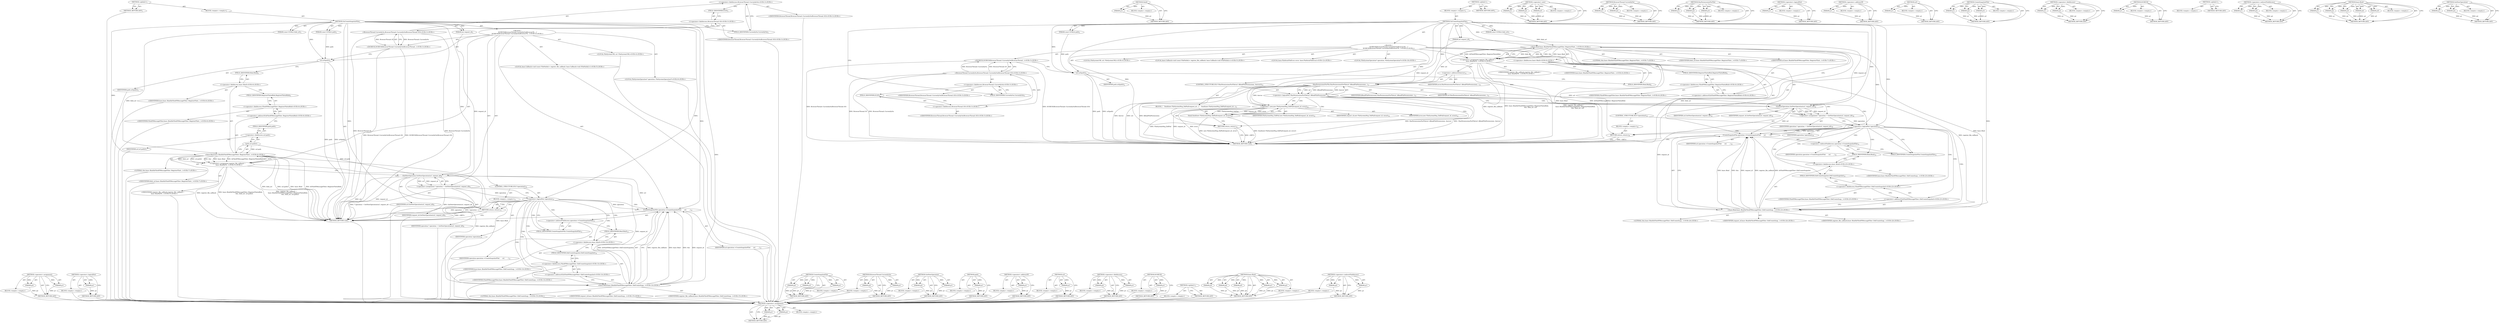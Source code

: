 digraph "GetNewOperation" {
vulnerable_113 [label=<(METHOD,&lt;operator&gt;.assignment)>];
vulnerable_114 [label=<(PARAM,p1)>];
vulnerable_115 [label=<(PARAM,p2)>];
vulnerable_116 [label=<(BLOCK,&lt;empty&gt;,&lt;empty&gt;)>];
vulnerable_117 [label=<(METHOD_RETURN,ANY)>];
vulnerable_139 [label=<(METHOD,&lt;operator&gt;.logicalNot)>];
vulnerable_140 [label=<(PARAM,p1)>];
vulnerable_141 [label=<(BLOCK,&lt;empty&gt;,&lt;empty&gt;)>];
vulnerable_142 [label=<(METHOD_RETURN,ANY)>];
vulnerable_6 [label=<(METHOD,&lt;global&gt;)<SUB>1</SUB>>];
vulnerable_7 [label=<(BLOCK,&lt;empty&gt;,&lt;empty&gt;)<SUB>1</SUB>>];
vulnerable_8 [label=<(METHOD,OnCreateSnapshotFile)<SUB>1</SUB>>];
vulnerable_9 [label=<(PARAM,int request_id)<SUB>2</SUB>>];
vulnerable_10 [label=<(PARAM,const GURL&amp; blob_url)<SUB>2</SUB>>];
vulnerable_11 [label=<(PARAM,const GURL&amp; path)<SUB>2</SUB>>];
vulnerable_12 [label="<(BLOCK,{
  DCHECK(BrowserThread::CurrentlyOn(BrowserTh...,{
  DCHECK(BrowserThread::CurrentlyOn(BrowserTh...)<SUB>2</SUB>>"];
vulnerable_13 [label="<(DCHECK,DCHECK(BrowserThread::CurrentlyOn(BrowserThread...)<SUB>3</SUB>>"];
vulnerable_14 [label="<(BrowserThread.CurrentlyOn,BrowserThread::CurrentlyOn(BrowserThread::IO))<SUB>3</SUB>>"];
vulnerable_15 [label="<(&lt;operator&gt;.fieldAccess,BrowserThread::CurrentlyOn)<SUB>3</SUB>>"];
vulnerable_16 [label="<(IDENTIFIER,BrowserThread,BrowserThread::CurrentlyOn(BrowserThread::IO))<SUB>3</SUB>>"];
vulnerable_17 [label=<(FIELD_IDENTIFIER,CurrentlyOn,CurrentlyOn)<SUB>3</SUB>>];
vulnerable_18 [label="<(&lt;operator&gt;.fieldAccess,BrowserThread::IO)<SUB>3</SUB>>"];
vulnerable_19 [label="<(IDENTIFIER,BrowserThread,BrowserThread::CurrentlyOn(BrowserThread::IO))<SUB>3</SUB>>"];
vulnerable_20 [label=<(FIELD_IDENTIFIER,IO,IO)<SUB>3</SUB>>];
vulnerable_21 [label="<(LOCAL,FileSystemURL url: FileSystemURL)<SUB>4</SUB>>"];
vulnerable_22 [label=<(url,url(path))<SUB>4</SUB>>];
vulnerable_23 [label=<(IDENTIFIER,path,url(path))<SUB>4</SUB>>];
vulnerable_24 [label="<(LOCAL,base.Callback&lt;void (const FilePath&amp;)&gt; register_file_callback: base.Callback&lt;void (FilePath&amp;)&gt;)<SUB>5</SUB>>"];
vulnerable_25 [label="<(&lt;operator&gt;.assignment,register_file_callback =
       base::Bind(&amp;Fil...)<SUB>5</SUB>>"];
vulnerable_26 [label="<(IDENTIFIER,register_file_callback,register_file_callback =
       base::Bind(&amp;Fil...)<SUB>5</SUB>>"];
vulnerable_27 [label="<(base.Bind,base::Bind(&amp;FileAPIMessageFilter::RegisterFileA...)<SUB>6</SUB>>"];
vulnerable_28 [label="<(&lt;operator&gt;.fieldAccess,base::Bind)<SUB>6</SUB>>"];
vulnerable_29 [label="<(IDENTIFIER,base,base::Bind(&amp;FileAPIMessageFilter::RegisterFileA...)<SUB>6</SUB>>"];
vulnerable_30 [label=<(FIELD_IDENTIFIER,Bind,Bind)<SUB>6</SUB>>];
vulnerable_31 [label="<(&lt;operator&gt;.addressOf,&amp;FileAPIMessageFilter::RegisterFileAsBlob)<SUB>6</SUB>>"];
vulnerable_32 [label="<(&lt;operator&gt;.fieldAccess,FileAPIMessageFilter::RegisterFileAsBlob)<SUB>6</SUB>>"];
vulnerable_33 [label="<(IDENTIFIER,FileAPIMessageFilter,base::Bind(&amp;FileAPIMessageFilter::RegisterFileA...)<SUB>6</SUB>>"];
vulnerable_34 [label=<(FIELD_IDENTIFIER,RegisterFileAsBlob,RegisterFileAsBlob)<SUB>6</SUB>>];
vulnerable_35 [label="<(LITERAL,this,base::Bind(&amp;FileAPIMessageFilter::RegisterFileA...)<SUB>7</SUB>>"];
vulnerable_36 [label="<(IDENTIFIER,blob_url,base::Bind(&amp;FileAPIMessageFilter::RegisterFileA...)<SUB>7</SUB>>"];
vulnerable_37 [label=<(path,url.path())<SUB>7</SUB>>];
vulnerable_38 [label=<(&lt;operator&gt;.fieldAccess,url.path)<SUB>7</SUB>>];
vulnerable_39 [label=<(IDENTIFIER,url,url.path())<SUB>7</SUB>>];
vulnerable_40 [label=<(FIELD_IDENTIFIER,path,path)<SUB>7</SUB>>];
vulnerable_41 [label="<(LOCAL,FileSystemOperation* operation: FileSystemOperation*)<SUB>9</SUB>>"];
vulnerable_42 [label=<(&lt;operator&gt;.assignment,* operation = GetNewOperation(url, request_id))<SUB>9</SUB>>];
vulnerable_43 [label=<(IDENTIFIER,operation,* operation = GetNewOperation(url, request_id))<SUB>9</SUB>>];
vulnerable_44 [label=<(GetNewOperation,GetNewOperation(url, request_id))<SUB>9</SUB>>];
vulnerable_45 [label=<(IDENTIFIER,url,GetNewOperation(url, request_id))<SUB>9</SUB>>];
vulnerable_46 [label=<(IDENTIFIER,request_id,GetNewOperation(url, request_id))<SUB>9</SUB>>];
vulnerable_47 [label=<(CONTROL_STRUCTURE,IF,if (!operation))<SUB>10</SUB>>];
vulnerable_48 [label=<(&lt;operator&gt;.logicalNot,!operation)<SUB>10</SUB>>];
vulnerable_49 [label=<(IDENTIFIER,operation,!operation)<SUB>10</SUB>>];
vulnerable_50 [label=<(BLOCK,&lt;empty&gt;,&lt;empty&gt;)<SUB>11</SUB>>];
vulnerable_51 [label=<(RETURN,return;,return;)<SUB>11</SUB>>];
vulnerable_52 [label=<(CreateSnapshotFile,operation-&gt;CreateSnapshotFile(
      url,
     ...)<SUB>12</SUB>>];
vulnerable_53 [label=<(&lt;operator&gt;.indirectFieldAccess,operation-&gt;CreateSnapshotFile)<SUB>12</SUB>>];
vulnerable_54 [label=<(IDENTIFIER,operation,operation-&gt;CreateSnapshotFile(
      url,
     ...)<SUB>12</SUB>>];
vulnerable_55 [label=<(FIELD_IDENTIFIER,CreateSnapshotFile,CreateSnapshotFile)<SUB>12</SUB>>];
vulnerable_56 [label=<(IDENTIFIER,url,operation-&gt;CreateSnapshotFile(
      url,
     ...)<SUB>13</SUB>>];
vulnerable_57 [label="<(base.Bind,base::Bind(&amp;FileAPIMessageFilter::DidCreateSnap...)<SUB>14</SUB>>"];
vulnerable_58 [label="<(&lt;operator&gt;.fieldAccess,base::Bind)<SUB>14</SUB>>"];
vulnerable_59 [label="<(IDENTIFIER,base,base::Bind(&amp;FileAPIMessageFilter::DidCreateSnap...)<SUB>14</SUB>>"];
vulnerable_60 [label=<(FIELD_IDENTIFIER,Bind,Bind)<SUB>14</SUB>>];
vulnerable_61 [label="<(&lt;operator&gt;.addressOf,&amp;FileAPIMessageFilter::DidCreateSnapshot)<SUB>14</SUB>>"];
vulnerable_62 [label="<(&lt;operator&gt;.fieldAccess,FileAPIMessageFilter::DidCreateSnapshot)<SUB>14</SUB>>"];
vulnerable_63 [label="<(IDENTIFIER,FileAPIMessageFilter,base::Bind(&amp;FileAPIMessageFilter::DidCreateSnap...)<SUB>14</SUB>>"];
vulnerable_64 [label=<(FIELD_IDENTIFIER,DidCreateSnapshot,DidCreateSnapshot)<SUB>14</SUB>>];
vulnerable_65 [label="<(LITERAL,this,base::Bind(&amp;FileAPIMessageFilter::DidCreateSnap...)<SUB>15</SUB>>"];
vulnerable_66 [label="<(IDENTIFIER,request_id,base::Bind(&amp;FileAPIMessageFilter::DidCreateSnap...)<SUB>15</SUB>>"];
vulnerable_67 [label="<(IDENTIFIER,register_file_callback,base::Bind(&amp;FileAPIMessageFilter::DidCreateSnap...)<SUB>15</SUB>>"];
vulnerable_68 [label=<(METHOD_RETURN,void)<SUB>1</SUB>>];
vulnerable_70 [label=<(METHOD_RETURN,ANY)<SUB>1</SUB>>];
vulnerable_143 [label=<(METHOD,CreateSnapshotFile)>];
vulnerable_144 [label=<(PARAM,p1)>];
vulnerable_145 [label=<(PARAM,p2)>];
vulnerable_146 [label=<(PARAM,p3)>];
vulnerable_147 [label=<(BLOCK,&lt;empty&gt;,&lt;empty&gt;)>];
vulnerable_148 [label=<(METHOD_RETURN,ANY)>];
vulnerable_99 [label=<(METHOD,BrowserThread.CurrentlyOn)>];
vulnerable_100 [label=<(PARAM,p1)>];
vulnerable_101 [label=<(PARAM,p2)>];
vulnerable_102 [label=<(BLOCK,&lt;empty&gt;,&lt;empty&gt;)>];
vulnerable_103 [label=<(METHOD_RETURN,ANY)>];
vulnerable_134 [label=<(METHOD,GetNewOperation)>];
vulnerable_135 [label=<(PARAM,p1)>];
vulnerable_136 [label=<(PARAM,p2)>];
vulnerable_137 [label=<(BLOCK,&lt;empty&gt;,&lt;empty&gt;)>];
vulnerable_138 [label=<(METHOD_RETURN,ANY)>];
vulnerable_130 [label=<(METHOD,path)>];
vulnerable_131 [label=<(PARAM,p1)>];
vulnerable_132 [label=<(BLOCK,&lt;empty&gt;,&lt;empty&gt;)>];
vulnerable_133 [label=<(METHOD_RETURN,ANY)>];
vulnerable_126 [label=<(METHOD,&lt;operator&gt;.addressOf)>];
vulnerable_127 [label=<(PARAM,p1)>];
vulnerable_128 [label=<(BLOCK,&lt;empty&gt;,&lt;empty&gt;)>];
vulnerable_129 [label=<(METHOD_RETURN,ANY)>];
vulnerable_109 [label=<(METHOD,url)>];
vulnerable_110 [label=<(PARAM,p1)>];
vulnerable_111 [label=<(BLOCK,&lt;empty&gt;,&lt;empty&gt;)>];
vulnerable_112 [label=<(METHOD_RETURN,ANY)>];
vulnerable_104 [label=<(METHOD,&lt;operator&gt;.fieldAccess)>];
vulnerable_105 [label=<(PARAM,p1)>];
vulnerable_106 [label=<(PARAM,p2)>];
vulnerable_107 [label=<(BLOCK,&lt;empty&gt;,&lt;empty&gt;)>];
vulnerable_108 [label=<(METHOD_RETURN,ANY)>];
vulnerable_95 [label=<(METHOD,DCHECK)>];
vulnerable_96 [label=<(PARAM,p1)>];
vulnerable_97 [label=<(BLOCK,&lt;empty&gt;,&lt;empty&gt;)>];
vulnerable_98 [label=<(METHOD_RETURN,ANY)>];
vulnerable_89 [label=<(METHOD,&lt;global&gt;)<SUB>1</SUB>>];
vulnerable_90 [label=<(BLOCK,&lt;empty&gt;,&lt;empty&gt;)>];
vulnerable_91 [label=<(METHOD_RETURN,ANY)>];
vulnerable_118 [label=<(METHOD,base.Bind)>];
vulnerable_119 [label=<(PARAM,p1)>];
vulnerable_120 [label=<(PARAM,p2)>];
vulnerable_121 [label=<(PARAM,p3)>];
vulnerable_122 [label=<(PARAM,p4)>];
vulnerable_123 [label=<(PARAM,p5)>];
vulnerable_124 [label=<(BLOCK,&lt;empty&gt;,&lt;empty&gt;)>];
vulnerable_125 [label=<(METHOD_RETURN,ANY)>];
vulnerable_149 [label=<(METHOD,&lt;operator&gt;.indirectFieldAccess)>];
vulnerable_150 [label=<(PARAM,p1)>];
vulnerable_151 [label=<(PARAM,p2)>];
vulnerable_152 [label=<(BLOCK,&lt;empty&gt;,&lt;empty&gt;)>];
vulnerable_153 [label=<(METHOD_RETURN,ANY)>];
fixed_129 [label=<(METHOD,&lt;operator&gt;.assignment)>];
fixed_130 [label=<(PARAM,p1)>];
fixed_131 [label=<(PARAM,p2)>];
fixed_132 [label=<(BLOCK,&lt;empty&gt;,&lt;empty&gt;)>];
fixed_133 [label=<(METHOD_RETURN,ANY)>];
fixed_156 [label=<(METHOD,Send)>];
fixed_157 [label=<(PARAM,p1)>];
fixed_158 [label=<(BLOCK,&lt;empty&gt;,&lt;empty&gt;)>];
fixed_159 [label=<(METHOD_RETURN,ANY)>];
fixed_6 [label=<(METHOD,&lt;global&gt;)<SUB>1</SUB>>];
fixed_7 [label=<(BLOCK,&lt;empty&gt;,&lt;empty&gt;)<SUB>1</SUB>>];
fixed_8 [label=<(METHOD,OnCreateSnapshotFile)<SUB>1</SUB>>];
fixed_9 [label=<(PARAM,int request_id)<SUB>2</SUB>>];
fixed_10 [label=<(PARAM,const GURL&amp; blob_url)<SUB>2</SUB>>];
fixed_11 [label=<(PARAM,const GURL&amp; path)<SUB>2</SUB>>];
fixed_12 [label="<(BLOCK,{
  DCHECK(BrowserThread::CurrentlyOn(BrowserTh...,{
  DCHECK(BrowserThread::CurrentlyOn(BrowserTh...)<SUB>2</SUB>>"];
fixed_13 [label="<(DCHECK,DCHECK(BrowserThread::CurrentlyOn(BrowserThread...)<SUB>3</SUB>>"];
fixed_14 [label="<(BrowserThread.CurrentlyOn,BrowserThread::CurrentlyOn(BrowserThread::IO))<SUB>3</SUB>>"];
fixed_15 [label="<(&lt;operator&gt;.fieldAccess,BrowserThread::CurrentlyOn)<SUB>3</SUB>>"];
fixed_16 [label="<(IDENTIFIER,BrowserThread,BrowserThread::CurrentlyOn(BrowserThread::IO))<SUB>3</SUB>>"];
fixed_17 [label=<(FIELD_IDENTIFIER,CurrentlyOn,CurrentlyOn)<SUB>3</SUB>>];
fixed_18 [label="<(&lt;operator&gt;.fieldAccess,BrowserThread::IO)<SUB>3</SUB>>"];
fixed_19 [label="<(IDENTIFIER,BrowserThread,BrowserThread::CurrentlyOn(BrowserThread::IO))<SUB>3</SUB>>"];
fixed_20 [label=<(FIELD_IDENTIFIER,IO,IO)<SUB>3</SUB>>];
fixed_21 [label="<(LOCAL,FileSystemURL url: FileSystemURL)<SUB>4</SUB>>"];
fixed_22 [label=<(url,url(path))<SUB>4</SUB>>];
fixed_23 [label=<(IDENTIFIER,path,url(path))<SUB>4</SUB>>];
fixed_24 [label="<(LOCAL,base.Callback&lt;void (const FilePath&amp;)&gt; register_file_callback: base.Callback&lt;void (FilePath&amp;)&gt;)<SUB>5</SUB>>"];
fixed_25 [label="<(&lt;operator&gt;.assignment,register_file_callback =
       base::Bind(&amp;Fil...)<SUB>5</SUB>>"];
fixed_26 [label="<(IDENTIFIER,register_file_callback,register_file_callback =
       base::Bind(&amp;Fil...)<SUB>5</SUB>>"];
fixed_27 [label="<(base.Bind,base::Bind(&amp;FileAPIMessageFilter::RegisterFileA...)<SUB>6</SUB>>"];
fixed_28 [label="<(&lt;operator&gt;.fieldAccess,base::Bind)<SUB>6</SUB>>"];
fixed_29 [label="<(IDENTIFIER,base,base::Bind(&amp;FileAPIMessageFilter::RegisterFileA...)<SUB>6</SUB>>"];
fixed_30 [label=<(FIELD_IDENTIFIER,Bind,Bind)<SUB>6</SUB>>];
fixed_31 [label="<(&lt;operator&gt;.addressOf,&amp;FileAPIMessageFilter::RegisterFileAsBlob)<SUB>6</SUB>>"];
fixed_32 [label="<(&lt;operator&gt;.fieldAccess,FileAPIMessageFilter::RegisterFileAsBlob)<SUB>6</SUB>>"];
fixed_33 [label="<(IDENTIFIER,FileAPIMessageFilter,base::Bind(&amp;FileAPIMessageFilter::RegisterFileA...)<SUB>6</SUB>>"];
fixed_34 [label=<(FIELD_IDENTIFIER,RegisterFileAsBlob,RegisterFileAsBlob)<SUB>6</SUB>>];
fixed_35 [label="<(LITERAL,this,base::Bind(&amp;FileAPIMessageFilter::RegisterFileA...)<SUB>7</SUB>>"];
fixed_36 [label="<(IDENTIFIER,blob_url,base::Bind(&amp;FileAPIMessageFilter::RegisterFileA...)<SUB>7</SUB>>"];
fixed_37 [label="<(IDENTIFIER,url,base::Bind(&amp;FileAPIMessageFilter::RegisterFileA...)<SUB>7</SUB>>"];
fixed_38 [label="<(LOCAL,base.PlatformFileError error: base.PlatformFileError)<SUB>12</SUB>>"];
fixed_39 [label=<(CONTROL_STRUCTURE,IF,if (!HasPermissionsForFile(url, kReadFilePermissions, &amp;error)))<SUB>13</SUB>>];
fixed_40 [label=<(&lt;operator&gt;.logicalNot,!HasPermissionsForFile(url, kReadFilePermission...)<SUB>13</SUB>>];
fixed_41 [label=<(HasPermissionsForFile,HasPermissionsForFile(url, kReadFilePermissions...)<SUB>13</SUB>>];
fixed_42 [label=<(IDENTIFIER,url,HasPermissionsForFile(url, kReadFilePermissions...)<SUB>13</SUB>>];
fixed_43 [label=<(IDENTIFIER,kReadFilePermissions,HasPermissionsForFile(url, kReadFilePermissions...)<SUB>13</SUB>>];
fixed_44 [label=<(&lt;operator&gt;.addressOf,&amp;error)<SUB>13</SUB>>];
fixed_45 [label=<(IDENTIFIER,error,HasPermissionsForFile(url, kReadFilePermissions...)<SUB>13</SUB>>];
fixed_46 [label=<(BLOCK,{
    Send(new FileSystemMsg_DidFail(request_id...,{
    Send(new FileSystemMsg_DidFail(request_id...)<SUB>13</SUB>>];
fixed_47 [label=<(Send,Send(new FileSystemMsg_DidFail(request_id, error)))<SUB>14</SUB>>];
fixed_48 [label=<(&lt;operator&gt;.new,new FileSystemMsg_DidFail(request_id, error))<SUB>14</SUB>>];
fixed_49 [label=<(IDENTIFIER,FileSystemMsg_DidFail,new FileSystemMsg_DidFail(request_id, error))<SUB>14</SUB>>];
fixed_50 [label=<(IDENTIFIER,request_id,new FileSystemMsg_DidFail(request_id, error))<SUB>14</SUB>>];
fixed_51 [label=<(IDENTIFIER,error,new FileSystemMsg_DidFail(request_id, error))<SUB>14</SUB>>];
fixed_52 [label=<(RETURN,return;,return;)<SUB>15</SUB>>];
fixed_53 [label="<(LOCAL,FileSystemOperation* operation: FileSystemOperation*)<SUB>18</SUB>>"];
fixed_54 [label=<(&lt;operator&gt;.assignment,* operation = GetNewOperation(url, request_id))<SUB>18</SUB>>];
fixed_55 [label=<(IDENTIFIER,operation,* operation = GetNewOperation(url, request_id))<SUB>18</SUB>>];
fixed_56 [label=<(GetNewOperation,GetNewOperation(url, request_id))<SUB>18</SUB>>];
fixed_57 [label=<(IDENTIFIER,url,GetNewOperation(url, request_id))<SUB>18</SUB>>];
fixed_58 [label=<(IDENTIFIER,request_id,GetNewOperation(url, request_id))<SUB>18</SUB>>];
fixed_59 [label=<(CONTROL_STRUCTURE,IF,if (!operation))<SUB>19</SUB>>];
fixed_60 [label=<(&lt;operator&gt;.logicalNot,!operation)<SUB>19</SUB>>];
fixed_61 [label=<(IDENTIFIER,operation,!operation)<SUB>19</SUB>>];
fixed_62 [label=<(BLOCK,&lt;empty&gt;,&lt;empty&gt;)<SUB>20</SUB>>];
fixed_63 [label=<(RETURN,return;,return;)<SUB>20</SUB>>];
fixed_64 [label=<(CreateSnapshotFile,operation-&gt;CreateSnapshotFile(
      url,
     ...)<SUB>21</SUB>>];
fixed_65 [label=<(&lt;operator&gt;.indirectFieldAccess,operation-&gt;CreateSnapshotFile)<SUB>21</SUB>>];
fixed_66 [label=<(IDENTIFIER,operation,operation-&gt;CreateSnapshotFile(
      url,
     ...)<SUB>21</SUB>>];
fixed_67 [label=<(FIELD_IDENTIFIER,CreateSnapshotFile,CreateSnapshotFile)<SUB>21</SUB>>];
fixed_68 [label=<(IDENTIFIER,url,operation-&gt;CreateSnapshotFile(
      url,
     ...)<SUB>22</SUB>>];
fixed_69 [label="<(base.Bind,base::Bind(&amp;FileAPIMessageFilter::DidCreateSnap...)<SUB>23</SUB>>"];
fixed_70 [label="<(&lt;operator&gt;.fieldAccess,base::Bind)<SUB>23</SUB>>"];
fixed_71 [label="<(IDENTIFIER,base,base::Bind(&amp;FileAPIMessageFilter::DidCreateSnap...)<SUB>23</SUB>>"];
fixed_72 [label=<(FIELD_IDENTIFIER,Bind,Bind)<SUB>23</SUB>>];
fixed_73 [label="<(&lt;operator&gt;.addressOf,&amp;FileAPIMessageFilter::DidCreateSnapshot)<SUB>23</SUB>>"];
fixed_74 [label="<(&lt;operator&gt;.fieldAccess,FileAPIMessageFilter::DidCreateSnapshot)<SUB>23</SUB>>"];
fixed_75 [label="<(IDENTIFIER,FileAPIMessageFilter,base::Bind(&amp;FileAPIMessageFilter::DidCreateSnap...)<SUB>23</SUB>>"];
fixed_76 [label=<(FIELD_IDENTIFIER,DidCreateSnapshot,DidCreateSnapshot)<SUB>23</SUB>>];
fixed_77 [label="<(LITERAL,this,base::Bind(&amp;FileAPIMessageFilter::DidCreateSnap...)<SUB>24</SUB>>"];
fixed_78 [label="<(IDENTIFIER,request_id,base::Bind(&amp;FileAPIMessageFilter::DidCreateSnap...)<SUB>24</SUB>>"];
fixed_79 [label="<(IDENTIFIER,register_file_callback,base::Bind(&amp;FileAPIMessageFilter::DidCreateSnap...)<SUB>24</SUB>>"];
fixed_80 [label=<(METHOD_RETURN,void)<SUB>1</SUB>>];
fixed_82 [label=<(METHOD_RETURN,ANY)<SUB>1</SUB>>];
fixed_160 [label=<(METHOD,&lt;operator&gt;.new)>];
fixed_161 [label=<(PARAM,p1)>];
fixed_162 [label=<(PARAM,p2)>];
fixed_163 [label=<(PARAM,p3)>];
fixed_164 [label=<(BLOCK,&lt;empty&gt;,&lt;empty&gt;)>];
fixed_165 [label=<(METHOD_RETURN,ANY)>];
fixed_115 [label=<(METHOD,BrowserThread.CurrentlyOn)>];
fixed_116 [label=<(PARAM,p1)>];
fixed_117 [label=<(PARAM,p2)>];
fixed_118 [label=<(BLOCK,&lt;empty&gt;,&lt;empty&gt;)>];
fixed_119 [label=<(METHOD_RETURN,ANY)>];
fixed_150 [label=<(METHOD,HasPermissionsForFile)>];
fixed_151 [label=<(PARAM,p1)>];
fixed_152 [label=<(PARAM,p2)>];
fixed_153 [label=<(PARAM,p3)>];
fixed_154 [label=<(BLOCK,&lt;empty&gt;,&lt;empty&gt;)>];
fixed_155 [label=<(METHOD_RETURN,ANY)>];
fixed_146 [label=<(METHOD,&lt;operator&gt;.logicalNot)>];
fixed_147 [label=<(PARAM,p1)>];
fixed_148 [label=<(BLOCK,&lt;empty&gt;,&lt;empty&gt;)>];
fixed_149 [label=<(METHOD_RETURN,ANY)>];
fixed_142 [label=<(METHOD,&lt;operator&gt;.addressOf)>];
fixed_143 [label=<(PARAM,p1)>];
fixed_144 [label=<(BLOCK,&lt;empty&gt;,&lt;empty&gt;)>];
fixed_145 [label=<(METHOD_RETURN,ANY)>];
fixed_125 [label=<(METHOD,url)>];
fixed_126 [label=<(PARAM,p1)>];
fixed_127 [label=<(BLOCK,&lt;empty&gt;,&lt;empty&gt;)>];
fixed_128 [label=<(METHOD_RETURN,ANY)>];
fixed_171 [label=<(METHOD,CreateSnapshotFile)>];
fixed_172 [label=<(PARAM,p1)>];
fixed_173 [label=<(PARAM,p2)>];
fixed_174 [label=<(PARAM,p3)>];
fixed_175 [label=<(BLOCK,&lt;empty&gt;,&lt;empty&gt;)>];
fixed_176 [label=<(METHOD_RETURN,ANY)>];
fixed_120 [label=<(METHOD,&lt;operator&gt;.fieldAccess)>];
fixed_121 [label=<(PARAM,p1)>];
fixed_122 [label=<(PARAM,p2)>];
fixed_123 [label=<(BLOCK,&lt;empty&gt;,&lt;empty&gt;)>];
fixed_124 [label=<(METHOD_RETURN,ANY)>];
fixed_111 [label=<(METHOD,DCHECK)>];
fixed_112 [label=<(PARAM,p1)>];
fixed_113 [label=<(BLOCK,&lt;empty&gt;,&lt;empty&gt;)>];
fixed_114 [label=<(METHOD_RETURN,ANY)>];
fixed_105 [label=<(METHOD,&lt;global&gt;)<SUB>1</SUB>>];
fixed_106 [label=<(BLOCK,&lt;empty&gt;,&lt;empty&gt;)>];
fixed_107 [label=<(METHOD_RETURN,ANY)>];
fixed_177 [label=<(METHOD,&lt;operator&gt;.indirectFieldAccess)>];
fixed_178 [label=<(PARAM,p1)>];
fixed_179 [label=<(PARAM,p2)>];
fixed_180 [label=<(BLOCK,&lt;empty&gt;,&lt;empty&gt;)>];
fixed_181 [label=<(METHOD_RETURN,ANY)>];
fixed_134 [label=<(METHOD,base.Bind)>];
fixed_135 [label=<(PARAM,p1)>];
fixed_136 [label=<(PARAM,p2)>];
fixed_137 [label=<(PARAM,p3)>];
fixed_138 [label=<(PARAM,p4)>];
fixed_139 [label=<(PARAM,p5)>];
fixed_140 [label=<(BLOCK,&lt;empty&gt;,&lt;empty&gt;)>];
fixed_141 [label=<(METHOD_RETURN,ANY)>];
fixed_166 [label=<(METHOD,GetNewOperation)>];
fixed_167 [label=<(PARAM,p1)>];
fixed_168 [label=<(PARAM,p2)>];
fixed_169 [label=<(BLOCK,&lt;empty&gt;,&lt;empty&gt;)>];
fixed_170 [label=<(METHOD_RETURN,ANY)>];
vulnerable_113 -> vulnerable_114  [key=0, label="AST: "];
vulnerable_113 -> vulnerable_114  [key=1, label="DDG: "];
vulnerable_113 -> vulnerable_116  [key=0, label="AST: "];
vulnerable_113 -> vulnerable_115  [key=0, label="AST: "];
vulnerable_113 -> vulnerable_115  [key=1, label="DDG: "];
vulnerable_113 -> vulnerable_117  [key=0, label="AST: "];
vulnerable_113 -> vulnerable_117  [key=1, label="CFG: "];
vulnerable_114 -> vulnerable_117  [key=0, label="DDG: p1"];
vulnerable_115 -> vulnerable_117  [key=0, label="DDG: p2"];
vulnerable_116 -> fixed_129  [key=0];
vulnerable_117 -> fixed_129  [key=0];
vulnerable_139 -> vulnerable_140  [key=0, label="AST: "];
vulnerable_139 -> vulnerable_140  [key=1, label="DDG: "];
vulnerable_139 -> vulnerable_141  [key=0, label="AST: "];
vulnerable_139 -> vulnerable_142  [key=0, label="AST: "];
vulnerable_139 -> vulnerable_142  [key=1, label="CFG: "];
vulnerable_140 -> vulnerable_142  [key=0, label="DDG: p1"];
vulnerable_141 -> fixed_129  [key=0];
vulnerable_142 -> fixed_129  [key=0];
vulnerable_6 -> vulnerable_7  [key=0, label="AST: "];
vulnerable_6 -> vulnerable_70  [key=0, label="AST: "];
vulnerable_6 -> vulnerable_70  [key=1, label="CFG: "];
vulnerable_7 -> vulnerable_8  [key=0, label="AST: "];
vulnerable_8 -> vulnerable_9  [key=0, label="AST: "];
vulnerable_8 -> vulnerable_9  [key=1, label="DDG: "];
vulnerable_8 -> vulnerable_10  [key=0, label="AST: "];
vulnerable_8 -> vulnerable_10  [key=1, label="DDG: "];
vulnerable_8 -> vulnerable_11  [key=0, label="AST: "];
vulnerable_8 -> vulnerable_11  [key=1, label="DDG: "];
vulnerable_8 -> vulnerable_12  [key=0, label="AST: "];
vulnerable_8 -> vulnerable_68  [key=0, label="AST: "];
vulnerable_8 -> vulnerable_17  [key=0, label="CFG: "];
vulnerable_8 -> vulnerable_22  [key=0, label="DDG: "];
vulnerable_8 -> vulnerable_52  [key=0, label="DDG: "];
vulnerable_8 -> vulnerable_27  [key=0, label="DDG: "];
vulnerable_8 -> vulnerable_44  [key=0, label="DDG: "];
vulnerable_8 -> vulnerable_48  [key=0, label="DDG: "];
vulnerable_8 -> vulnerable_51  [key=0, label="DDG: "];
vulnerable_8 -> vulnerable_57  [key=0, label="DDG: "];
vulnerable_9 -> vulnerable_44  [key=0, label="DDG: request_id"];
vulnerable_10 -> vulnerable_27  [key=0, label="DDG: blob_url"];
vulnerable_11 -> vulnerable_22  [key=0, label="DDG: path"];
vulnerable_12 -> vulnerable_13  [key=0, label="AST: "];
vulnerable_12 -> vulnerable_21  [key=0, label="AST: "];
vulnerable_12 -> vulnerable_22  [key=0, label="AST: "];
vulnerable_12 -> vulnerable_24  [key=0, label="AST: "];
vulnerable_12 -> vulnerable_25  [key=0, label="AST: "];
vulnerable_12 -> vulnerable_41  [key=0, label="AST: "];
vulnerable_12 -> vulnerable_42  [key=0, label="AST: "];
vulnerable_12 -> vulnerable_47  [key=0, label="AST: "];
vulnerable_12 -> vulnerable_52  [key=0, label="AST: "];
vulnerable_13 -> vulnerable_14  [key=0, label="AST: "];
vulnerable_13 -> vulnerable_22  [key=0, label="CFG: "];
vulnerable_13 -> vulnerable_68  [key=0, label="DDG: BrowserThread::CurrentlyOn(BrowserThread::IO)"];
vulnerable_13 -> vulnerable_68  [key=1, label="DDG: DCHECK(BrowserThread::CurrentlyOn(BrowserThread::IO))"];
vulnerable_14 -> vulnerable_15  [key=0, label="AST: "];
vulnerable_14 -> vulnerable_18  [key=0, label="AST: "];
vulnerable_14 -> vulnerable_13  [key=0, label="CFG: "];
vulnerable_14 -> vulnerable_13  [key=1, label="DDG: BrowserThread::CurrentlyOn"];
vulnerable_14 -> vulnerable_13  [key=2, label="DDG: BrowserThread::IO"];
vulnerable_14 -> vulnerable_68  [key=0, label="DDG: BrowserThread::CurrentlyOn"];
vulnerable_14 -> vulnerable_68  [key=1, label="DDG: BrowserThread::IO"];
vulnerable_15 -> vulnerable_16  [key=0, label="AST: "];
vulnerable_15 -> vulnerable_17  [key=0, label="AST: "];
vulnerable_15 -> vulnerable_20  [key=0, label="CFG: "];
vulnerable_16 -> fixed_129  [key=0];
vulnerable_17 -> vulnerable_15  [key=0, label="CFG: "];
vulnerable_18 -> vulnerable_19  [key=0, label="AST: "];
vulnerable_18 -> vulnerable_20  [key=0, label="AST: "];
vulnerable_18 -> vulnerable_14  [key=0, label="CFG: "];
vulnerable_19 -> fixed_129  [key=0];
vulnerable_20 -> vulnerable_18  [key=0, label="CFG: "];
vulnerable_21 -> fixed_129  [key=0];
vulnerable_22 -> vulnerable_23  [key=0, label="AST: "];
vulnerable_22 -> vulnerable_30  [key=0, label="CFG: "];
vulnerable_22 -> vulnerable_68  [key=0, label="DDG: path"];
vulnerable_22 -> vulnerable_68  [key=1, label="DDG: url(path)"];
vulnerable_23 -> fixed_129  [key=0];
vulnerable_24 -> fixed_129  [key=0];
vulnerable_25 -> vulnerable_26  [key=0, label="AST: "];
vulnerable_25 -> vulnerable_27  [key=0, label="AST: "];
vulnerable_25 -> vulnerable_44  [key=0, label="CFG: "];
vulnerable_25 -> vulnerable_68  [key=0, label="DDG: register_file_callback"];
vulnerable_25 -> vulnerable_68  [key=1, label="DDG: base::Bind(&amp;FileAPIMessageFilter::RegisterFileAsBlob,
                 this, blob_url, url.path())"];
vulnerable_25 -> vulnerable_68  [key=2, label="DDG: register_file_callback =
       base::Bind(&amp;FileAPIMessageFilter::RegisterFileAsBlob,
                 this, blob_url, url.path())"];
vulnerable_25 -> vulnerable_57  [key=0, label="DDG: register_file_callback"];
vulnerable_26 -> fixed_129  [key=0];
vulnerable_27 -> vulnerable_28  [key=0, label="AST: "];
vulnerable_27 -> vulnerable_31  [key=0, label="AST: "];
vulnerable_27 -> vulnerable_35  [key=0, label="AST: "];
vulnerable_27 -> vulnerable_36  [key=0, label="AST: "];
vulnerable_27 -> vulnerable_37  [key=0, label="AST: "];
vulnerable_27 -> vulnerable_25  [key=0, label="CFG: "];
vulnerable_27 -> vulnerable_25  [key=1, label="DDG: blob_url"];
vulnerable_27 -> vulnerable_25  [key=2, label="DDG: url.path()"];
vulnerable_27 -> vulnerable_25  [key=3, label="DDG: this"];
vulnerable_27 -> vulnerable_25  [key=4, label="DDG: base::Bind"];
vulnerable_27 -> vulnerable_25  [key=5, label="DDG: &amp;FileAPIMessageFilter::RegisterFileAsBlob"];
vulnerable_27 -> vulnerable_68  [key=0, label="DDG: base::Bind"];
vulnerable_27 -> vulnerable_68  [key=1, label="DDG: &amp;FileAPIMessageFilter::RegisterFileAsBlob"];
vulnerable_27 -> vulnerable_68  [key=2, label="DDG: blob_url"];
vulnerable_27 -> vulnerable_68  [key=3, label="DDG: url.path()"];
vulnerable_27 -> vulnerable_57  [key=0, label="DDG: base::Bind"];
vulnerable_28 -> vulnerable_29  [key=0, label="AST: "];
vulnerable_28 -> vulnerable_30  [key=0, label="AST: "];
vulnerable_28 -> vulnerable_34  [key=0, label="CFG: "];
vulnerable_29 -> fixed_129  [key=0];
vulnerable_30 -> vulnerable_28  [key=0, label="CFG: "];
vulnerable_31 -> vulnerable_32  [key=0, label="AST: "];
vulnerable_31 -> vulnerable_40  [key=0, label="CFG: "];
vulnerable_32 -> vulnerable_33  [key=0, label="AST: "];
vulnerable_32 -> vulnerable_34  [key=0, label="AST: "];
vulnerable_32 -> vulnerable_31  [key=0, label="CFG: "];
vulnerable_33 -> fixed_129  [key=0];
vulnerable_34 -> vulnerable_32  [key=0, label="CFG: "];
vulnerable_35 -> fixed_129  [key=0];
vulnerable_36 -> fixed_129  [key=0];
vulnerable_37 -> vulnerable_38  [key=0, label="AST: "];
vulnerable_37 -> vulnerable_27  [key=0, label="CFG: "];
vulnerable_37 -> vulnerable_27  [key=1, label="DDG: url.path"];
vulnerable_37 -> vulnerable_44  [key=0, label="DDG: url.path"];
vulnerable_38 -> vulnerable_39  [key=0, label="AST: "];
vulnerable_38 -> vulnerable_40  [key=0, label="AST: "];
vulnerable_38 -> vulnerable_37  [key=0, label="CFG: "];
vulnerable_39 -> fixed_129  [key=0];
vulnerable_40 -> vulnerable_38  [key=0, label="CFG: "];
vulnerable_41 -> fixed_129  [key=0];
vulnerable_42 -> vulnerable_43  [key=0, label="AST: "];
vulnerable_42 -> vulnerable_44  [key=0, label="AST: "];
vulnerable_42 -> vulnerable_48  [key=0, label="CFG: "];
vulnerable_42 -> vulnerable_48  [key=1, label="DDG: operation"];
vulnerable_42 -> vulnerable_68  [key=0, label="DDG: GetNewOperation(url, request_id)"];
vulnerable_42 -> vulnerable_68  [key=1, label="DDG: * operation = GetNewOperation(url, request_id)"];
vulnerable_43 -> fixed_129  [key=0];
vulnerable_44 -> vulnerable_45  [key=0, label="AST: "];
vulnerable_44 -> vulnerable_46  [key=0, label="AST: "];
vulnerable_44 -> vulnerable_42  [key=0, label="CFG: "];
vulnerable_44 -> vulnerable_42  [key=1, label="DDG: url"];
vulnerable_44 -> vulnerable_42  [key=2, label="DDG: request_id"];
vulnerable_44 -> vulnerable_68  [key=0, label="DDG: url"];
vulnerable_44 -> vulnerable_68  [key=1, label="DDG: request_id"];
vulnerable_44 -> vulnerable_52  [key=0, label="DDG: url"];
vulnerable_44 -> vulnerable_57  [key=0, label="DDG: request_id"];
vulnerable_45 -> fixed_129  [key=0];
vulnerable_46 -> fixed_129  [key=0];
vulnerable_47 -> vulnerable_48  [key=0, label="AST: "];
vulnerable_47 -> vulnerable_50  [key=0, label="AST: "];
vulnerable_48 -> vulnerable_49  [key=0, label="AST: "];
vulnerable_48 -> vulnerable_51  [key=0, label="CFG: "];
vulnerable_48 -> vulnerable_51  [key=1, label="CDG: "];
vulnerable_48 -> vulnerable_55  [key=0, label="CFG: "];
vulnerable_48 -> vulnerable_55  [key=1, label="CDG: "];
vulnerable_48 -> vulnerable_68  [key=0, label="DDG: operation"];
vulnerable_48 -> vulnerable_68  [key=1, label="DDG: !operation"];
vulnerable_48 -> vulnerable_52  [key=0, label="DDG: operation"];
vulnerable_48 -> vulnerable_52  [key=1, label="CDG: "];
vulnerable_48 -> vulnerable_58  [key=0, label="CDG: "];
vulnerable_48 -> vulnerable_60  [key=0, label="CDG: "];
vulnerable_48 -> vulnerable_61  [key=0, label="CDG: "];
vulnerable_48 -> vulnerable_64  [key=0, label="CDG: "];
vulnerable_48 -> vulnerable_57  [key=0, label="CDG: "];
vulnerable_48 -> vulnerable_53  [key=0, label="CDG: "];
vulnerable_48 -> vulnerable_62  [key=0, label="CDG: "];
vulnerable_49 -> fixed_129  [key=0];
vulnerable_50 -> vulnerable_51  [key=0, label="AST: "];
vulnerable_51 -> vulnerable_68  [key=0, label="CFG: "];
vulnerable_51 -> vulnerable_68  [key=1, label="DDG: &lt;RET&gt;"];
vulnerable_52 -> vulnerable_53  [key=0, label="AST: "];
vulnerable_52 -> vulnerable_56  [key=0, label="AST: "];
vulnerable_52 -> vulnerable_57  [key=0, label="AST: "];
vulnerable_52 -> vulnerable_68  [key=0, label="CFG: "];
vulnerable_53 -> vulnerable_54  [key=0, label="AST: "];
vulnerable_53 -> vulnerable_55  [key=0, label="AST: "];
vulnerable_53 -> vulnerable_60  [key=0, label="CFG: "];
vulnerable_54 -> fixed_129  [key=0];
vulnerable_55 -> vulnerable_53  [key=0, label="CFG: "];
vulnerable_56 -> fixed_129  [key=0];
vulnerable_57 -> vulnerable_58  [key=0, label="AST: "];
vulnerable_57 -> vulnerable_61  [key=0, label="AST: "];
vulnerable_57 -> vulnerable_65  [key=0, label="AST: "];
vulnerable_57 -> vulnerable_66  [key=0, label="AST: "];
vulnerable_57 -> vulnerable_67  [key=0, label="AST: "];
vulnerable_57 -> vulnerable_52  [key=0, label="CFG: "];
vulnerable_57 -> vulnerable_52  [key=1, label="DDG: register_file_callback"];
vulnerable_57 -> vulnerable_52  [key=2, label="DDG: base::Bind"];
vulnerable_57 -> vulnerable_52  [key=3, label="DDG: this"];
vulnerable_57 -> vulnerable_52  [key=4, label="DDG: request_id"];
vulnerable_57 -> vulnerable_52  [key=5, label="DDG: &amp;FileAPIMessageFilter::DidCreateSnapshot"];
vulnerable_58 -> vulnerable_59  [key=0, label="AST: "];
vulnerable_58 -> vulnerable_60  [key=0, label="AST: "];
vulnerable_58 -> vulnerable_64  [key=0, label="CFG: "];
vulnerable_59 -> fixed_129  [key=0];
vulnerable_60 -> vulnerable_58  [key=0, label="CFG: "];
vulnerable_61 -> vulnerable_62  [key=0, label="AST: "];
vulnerable_61 -> vulnerable_57  [key=0, label="CFG: "];
vulnerable_62 -> vulnerable_63  [key=0, label="AST: "];
vulnerable_62 -> vulnerable_64  [key=0, label="AST: "];
vulnerable_62 -> vulnerable_61  [key=0, label="CFG: "];
vulnerable_63 -> fixed_129  [key=0];
vulnerable_64 -> vulnerable_62  [key=0, label="CFG: "];
vulnerable_65 -> fixed_129  [key=0];
vulnerable_66 -> fixed_129  [key=0];
vulnerable_67 -> fixed_129  [key=0];
vulnerable_68 -> fixed_129  [key=0];
vulnerable_70 -> fixed_129  [key=0];
vulnerable_143 -> vulnerable_144  [key=0, label="AST: "];
vulnerable_143 -> vulnerable_144  [key=1, label="DDG: "];
vulnerable_143 -> vulnerable_147  [key=0, label="AST: "];
vulnerable_143 -> vulnerable_145  [key=0, label="AST: "];
vulnerable_143 -> vulnerable_145  [key=1, label="DDG: "];
vulnerable_143 -> vulnerable_148  [key=0, label="AST: "];
vulnerable_143 -> vulnerable_148  [key=1, label="CFG: "];
vulnerable_143 -> vulnerable_146  [key=0, label="AST: "];
vulnerable_143 -> vulnerable_146  [key=1, label="DDG: "];
vulnerable_144 -> vulnerable_148  [key=0, label="DDG: p1"];
vulnerable_145 -> vulnerable_148  [key=0, label="DDG: p2"];
vulnerable_146 -> vulnerable_148  [key=0, label="DDG: p3"];
vulnerable_147 -> fixed_129  [key=0];
vulnerable_148 -> fixed_129  [key=0];
vulnerable_99 -> vulnerable_100  [key=0, label="AST: "];
vulnerable_99 -> vulnerable_100  [key=1, label="DDG: "];
vulnerable_99 -> vulnerable_102  [key=0, label="AST: "];
vulnerable_99 -> vulnerable_101  [key=0, label="AST: "];
vulnerable_99 -> vulnerable_101  [key=1, label="DDG: "];
vulnerable_99 -> vulnerable_103  [key=0, label="AST: "];
vulnerable_99 -> vulnerable_103  [key=1, label="CFG: "];
vulnerable_100 -> vulnerable_103  [key=0, label="DDG: p1"];
vulnerable_101 -> vulnerable_103  [key=0, label="DDG: p2"];
vulnerable_102 -> fixed_129  [key=0];
vulnerable_103 -> fixed_129  [key=0];
vulnerable_134 -> vulnerable_135  [key=0, label="AST: "];
vulnerable_134 -> vulnerable_135  [key=1, label="DDG: "];
vulnerable_134 -> vulnerable_137  [key=0, label="AST: "];
vulnerable_134 -> vulnerable_136  [key=0, label="AST: "];
vulnerable_134 -> vulnerable_136  [key=1, label="DDG: "];
vulnerable_134 -> vulnerable_138  [key=0, label="AST: "];
vulnerable_134 -> vulnerable_138  [key=1, label="CFG: "];
vulnerable_135 -> vulnerable_138  [key=0, label="DDG: p1"];
vulnerable_136 -> vulnerable_138  [key=0, label="DDG: p2"];
vulnerable_137 -> fixed_129  [key=0];
vulnerable_138 -> fixed_129  [key=0];
vulnerable_130 -> vulnerable_131  [key=0, label="AST: "];
vulnerable_130 -> vulnerable_131  [key=1, label="DDG: "];
vulnerable_130 -> vulnerable_132  [key=0, label="AST: "];
vulnerable_130 -> vulnerable_133  [key=0, label="AST: "];
vulnerable_130 -> vulnerable_133  [key=1, label="CFG: "];
vulnerable_131 -> vulnerable_133  [key=0, label="DDG: p1"];
vulnerable_132 -> fixed_129  [key=0];
vulnerable_133 -> fixed_129  [key=0];
vulnerable_126 -> vulnerable_127  [key=0, label="AST: "];
vulnerable_126 -> vulnerable_127  [key=1, label="DDG: "];
vulnerable_126 -> vulnerable_128  [key=0, label="AST: "];
vulnerable_126 -> vulnerable_129  [key=0, label="AST: "];
vulnerable_126 -> vulnerable_129  [key=1, label="CFG: "];
vulnerable_127 -> vulnerable_129  [key=0, label="DDG: p1"];
vulnerable_128 -> fixed_129  [key=0];
vulnerable_129 -> fixed_129  [key=0];
vulnerable_109 -> vulnerable_110  [key=0, label="AST: "];
vulnerable_109 -> vulnerable_110  [key=1, label="DDG: "];
vulnerable_109 -> vulnerable_111  [key=0, label="AST: "];
vulnerable_109 -> vulnerable_112  [key=0, label="AST: "];
vulnerable_109 -> vulnerable_112  [key=1, label="CFG: "];
vulnerable_110 -> vulnerable_112  [key=0, label="DDG: p1"];
vulnerable_111 -> fixed_129  [key=0];
vulnerable_112 -> fixed_129  [key=0];
vulnerable_104 -> vulnerable_105  [key=0, label="AST: "];
vulnerable_104 -> vulnerable_105  [key=1, label="DDG: "];
vulnerable_104 -> vulnerable_107  [key=0, label="AST: "];
vulnerable_104 -> vulnerable_106  [key=0, label="AST: "];
vulnerable_104 -> vulnerable_106  [key=1, label="DDG: "];
vulnerable_104 -> vulnerable_108  [key=0, label="AST: "];
vulnerable_104 -> vulnerable_108  [key=1, label="CFG: "];
vulnerable_105 -> vulnerable_108  [key=0, label="DDG: p1"];
vulnerable_106 -> vulnerable_108  [key=0, label="DDG: p2"];
vulnerable_107 -> fixed_129  [key=0];
vulnerable_108 -> fixed_129  [key=0];
vulnerable_95 -> vulnerable_96  [key=0, label="AST: "];
vulnerable_95 -> vulnerable_96  [key=1, label="DDG: "];
vulnerable_95 -> vulnerable_97  [key=0, label="AST: "];
vulnerable_95 -> vulnerable_98  [key=0, label="AST: "];
vulnerable_95 -> vulnerable_98  [key=1, label="CFG: "];
vulnerable_96 -> vulnerable_98  [key=0, label="DDG: p1"];
vulnerable_97 -> fixed_129  [key=0];
vulnerable_98 -> fixed_129  [key=0];
vulnerable_89 -> vulnerable_90  [key=0, label="AST: "];
vulnerable_89 -> vulnerable_91  [key=0, label="AST: "];
vulnerable_89 -> vulnerable_91  [key=1, label="CFG: "];
vulnerable_90 -> fixed_129  [key=0];
vulnerable_91 -> fixed_129  [key=0];
vulnerable_118 -> vulnerable_119  [key=0, label="AST: "];
vulnerable_118 -> vulnerable_119  [key=1, label="DDG: "];
vulnerable_118 -> vulnerable_124  [key=0, label="AST: "];
vulnerable_118 -> vulnerable_120  [key=0, label="AST: "];
vulnerable_118 -> vulnerable_120  [key=1, label="DDG: "];
vulnerable_118 -> vulnerable_125  [key=0, label="AST: "];
vulnerable_118 -> vulnerable_125  [key=1, label="CFG: "];
vulnerable_118 -> vulnerable_121  [key=0, label="AST: "];
vulnerable_118 -> vulnerable_121  [key=1, label="DDG: "];
vulnerable_118 -> vulnerable_122  [key=0, label="AST: "];
vulnerable_118 -> vulnerable_122  [key=1, label="DDG: "];
vulnerable_118 -> vulnerable_123  [key=0, label="AST: "];
vulnerable_118 -> vulnerable_123  [key=1, label="DDG: "];
vulnerable_119 -> vulnerable_125  [key=0, label="DDG: p1"];
vulnerable_120 -> vulnerable_125  [key=0, label="DDG: p2"];
vulnerable_121 -> vulnerable_125  [key=0, label="DDG: p3"];
vulnerable_122 -> vulnerable_125  [key=0, label="DDG: p4"];
vulnerable_123 -> vulnerable_125  [key=0, label="DDG: p5"];
vulnerable_124 -> fixed_129  [key=0];
vulnerable_125 -> fixed_129  [key=0];
vulnerable_149 -> vulnerable_150  [key=0, label="AST: "];
vulnerable_149 -> vulnerable_150  [key=1, label="DDG: "];
vulnerable_149 -> vulnerable_152  [key=0, label="AST: "];
vulnerable_149 -> vulnerable_151  [key=0, label="AST: "];
vulnerable_149 -> vulnerable_151  [key=1, label="DDG: "];
vulnerable_149 -> vulnerable_153  [key=0, label="AST: "];
vulnerable_149 -> vulnerable_153  [key=1, label="CFG: "];
vulnerable_150 -> vulnerable_153  [key=0, label="DDG: p1"];
vulnerable_151 -> vulnerable_153  [key=0, label="DDG: p2"];
vulnerable_152 -> fixed_129  [key=0];
vulnerable_153 -> fixed_129  [key=0];
fixed_129 -> fixed_130  [key=0, label="AST: "];
fixed_129 -> fixed_130  [key=1, label="DDG: "];
fixed_129 -> fixed_132  [key=0, label="AST: "];
fixed_129 -> fixed_131  [key=0, label="AST: "];
fixed_129 -> fixed_131  [key=1, label="DDG: "];
fixed_129 -> fixed_133  [key=0, label="AST: "];
fixed_129 -> fixed_133  [key=1, label="CFG: "];
fixed_130 -> fixed_133  [key=0, label="DDG: p1"];
fixed_131 -> fixed_133  [key=0, label="DDG: p2"];
fixed_156 -> fixed_157  [key=0, label="AST: "];
fixed_156 -> fixed_157  [key=1, label="DDG: "];
fixed_156 -> fixed_158  [key=0, label="AST: "];
fixed_156 -> fixed_159  [key=0, label="AST: "];
fixed_156 -> fixed_159  [key=1, label="CFG: "];
fixed_157 -> fixed_159  [key=0, label="DDG: p1"];
fixed_6 -> fixed_7  [key=0, label="AST: "];
fixed_6 -> fixed_82  [key=0, label="AST: "];
fixed_6 -> fixed_82  [key=1, label="CFG: "];
fixed_7 -> fixed_8  [key=0, label="AST: "];
fixed_8 -> fixed_9  [key=0, label="AST: "];
fixed_8 -> fixed_9  [key=1, label="DDG: "];
fixed_8 -> fixed_10  [key=0, label="AST: "];
fixed_8 -> fixed_10  [key=1, label="DDG: "];
fixed_8 -> fixed_11  [key=0, label="AST: "];
fixed_8 -> fixed_11  [key=1, label="DDG: "];
fixed_8 -> fixed_12  [key=0, label="AST: "];
fixed_8 -> fixed_80  [key=0, label="AST: "];
fixed_8 -> fixed_17  [key=0, label="CFG: "];
fixed_8 -> fixed_22  [key=0, label="DDG: "];
fixed_8 -> fixed_64  [key=0, label="DDG: "];
fixed_8 -> fixed_27  [key=0, label="DDG: "];
fixed_8 -> fixed_52  [key=0, label="DDG: "];
fixed_8 -> fixed_56  [key=0, label="DDG: "];
fixed_8 -> fixed_60  [key=0, label="DDG: "];
fixed_8 -> fixed_63  [key=0, label="DDG: "];
fixed_8 -> fixed_69  [key=0, label="DDG: "];
fixed_8 -> fixed_41  [key=0, label="DDG: "];
fixed_8 -> fixed_48  [key=0, label="DDG: "];
fixed_9 -> fixed_56  [key=0, label="DDG: request_id"];
fixed_9 -> fixed_48  [key=0, label="DDG: request_id"];
fixed_10 -> fixed_27  [key=0, label="DDG: blob_url"];
fixed_11 -> fixed_22  [key=0, label="DDG: path"];
fixed_12 -> fixed_13  [key=0, label="AST: "];
fixed_12 -> fixed_21  [key=0, label="AST: "];
fixed_12 -> fixed_22  [key=0, label="AST: "];
fixed_12 -> fixed_24  [key=0, label="AST: "];
fixed_12 -> fixed_25  [key=0, label="AST: "];
fixed_12 -> fixed_38  [key=0, label="AST: "];
fixed_12 -> fixed_39  [key=0, label="AST: "];
fixed_12 -> fixed_53  [key=0, label="AST: "];
fixed_12 -> fixed_54  [key=0, label="AST: "];
fixed_12 -> fixed_59  [key=0, label="AST: "];
fixed_12 -> fixed_64  [key=0, label="AST: "];
fixed_13 -> fixed_14  [key=0, label="AST: "];
fixed_13 -> fixed_22  [key=0, label="CFG: "];
fixed_13 -> fixed_80  [key=0, label="DDG: BrowserThread::CurrentlyOn(BrowserThread::IO)"];
fixed_13 -> fixed_80  [key=1, label="DDG: DCHECK(BrowserThread::CurrentlyOn(BrowserThread::IO))"];
fixed_14 -> fixed_15  [key=0, label="AST: "];
fixed_14 -> fixed_18  [key=0, label="AST: "];
fixed_14 -> fixed_13  [key=0, label="CFG: "];
fixed_14 -> fixed_13  [key=1, label="DDG: BrowserThread::CurrentlyOn"];
fixed_14 -> fixed_13  [key=2, label="DDG: BrowserThread::IO"];
fixed_14 -> fixed_80  [key=0, label="DDG: BrowserThread::CurrentlyOn"];
fixed_14 -> fixed_80  [key=1, label="DDG: BrowserThread::IO"];
fixed_15 -> fixed_16  [key=0, label="AST: "];
fixed_15 -> fixed_17  [key=0, label="AST: "];
fixed_15 -> fixed_20  [key=0, label="CFG: "];
fixed_17 -> fixed_15  [key=0, label="CFG: "];
fixed_18 -> fixed_19  [key=0, label="AST: "];
fixed_18 -> fixed_20  [key=0, label="AST: "];
fixed_18 -> fixed_14  [key=0, label="CFG: "];
fixed_20 -> fixed_18  [key=0, label="CFG: "];
fixed_22 -> fixed_23  [key=0, label="AST: "];
fixed_22 -> fixed_30  [key=0, label="CFG: "];
fixed_22 -> fixed_80  [key=0, label="DDG: path"];
fixed_22 -> fixed_80  [key=1, label="DDG: url(path)"];
fixed_25 -> fixed_26  [key=0, label="AST: "];
fixed_25 -> fixed_27  [key=0, label="AST: "];
fixed_25 -> fixed_44  [key=0, label="CFG: "];
fixed_25 -> fixed_80  [key=0, label="DDG: register_file_callback"];
fixed_25 -> fixed_80  [key=1, label="DDG: base::Bind(&amp;FileAPIMessageFilter::RegisterFileAsBlob,
                 this, blob_url, url)"];
fixed_25 -> fixed_80  [key=2, label="DDG: register_file_callback =
       base::Bind(&amp;FileAPIMessageFilter::RegisterFileAsBlob,
                 this, blob_url, url)"];
fixed_25 -> fixed_69  [key=0, label="DDG: register_file_callback"];
fixed_27 -> fixed_28  [key=0, label="AST: "];
fixed_27 -> fixed_31  [key=0, label="AST: "];
fixed_27 -> fixed_35  [key=0, label="AST: "];
fixed_27 -> fixed_36  [key=0, label="AST: "];
fixed_27 -> fixed_37  [key=0, label="AST: "];
fixed_27 -> fixed_25  [key=0, label="CFG: "];
fixed_27 -> fixed_25  [key=1, label="DDG: blob_url"];
fixed_27 -> fixed_25  [key=2, label="DDG: url"];
fixed_27 -> fixed_25  [key=3, label="DDG: this"];
fixed_27 -> fixed_25  [key=4, label="DDG: base::Bind"];
fixed_27 -> fixed_25  [key=5, label="DDG: &amp;FileAPIMessageFilter::RegisterFileAsBlob"];
fixed_27 -> fixed_80  [key=0, label="DDG: base::Bind"];
fixed_27 -> fixed_80  [key=1, label="DDG: &amp;FileAPIMessageFilter::RegisterFileAsBlob"];
fixed_27 -> fixed_80  [key=2, label="DDG: blob_url"];
fixed_27 -> fixed_69  [key=0, label="DDG: base::Bind"];
fixed_27 -> fixed_41  [key=0, label="DDG: url"];
fixed_28 -> fixed_29  [key=0, label="AST: "];
fixed_28 -> fixed_30  [key=0, label="AST: "];
fixed_28 -> fixed_34  [key=0, label="CFG: "];
fixed_30 -> fixed_28  [key=0, label="CFG: "];
fixed_31 -> fixed_32  [key=0, label="AST: "];
fixed_31 -> fixed_27  [key=0, label="CFG: "];
fixed_32 -> fixed_33  [key=0, label="AST: "];
fixed_32 -> fixed_34  [key=0, label="AST: "];
fixed_32 -> fixed_31  [key=0, label="CFG: "];
fixed_34 -> fixed_32  [key=0, label="CFG: "];
fixed_39 -> fixed_40  [key=0, label="AST: "];
fixed_39 -> fixed_46  [key=0, label="AST: "];
fixed_40 -> fixed_41  [key=0, label="AST: "];
fixed_40 -> fixed_48  [key=0, label="CFG: "];
fixed_40 -> fixed_48  [key=1, label="CDG: "];
fixed_40 -> fixed_56  [key=0, label="CFG: "];
fixed_40 -> fixed_56  [key=1, label="CDG: "];
fixed_40 -> fixed_80  [key=0, label="DDG: HasPermissionsForFile(url, kReadFilePermissions, &amp;error)"];
fixed_40 -> fixed_80  [key=1, label="DDG: !HasPermissionsForFile(url, kReadFilePermissions, &amp;error)"];
fixed_40 -> fixed_47  [key=0, label="CDG: "];
fixed_40 -> fixed_60  [key=0, label="CDG: "];
fixed_40 -> fixed_52  [key=0, label="CDG: "];
fixed_40 -> fixed_54  [key=0, label="CDG: "];
fixed_41 -> fixed_42  [key=0, label="AST: "];
fixed_41 -> fixed_43  [key=0, label="AST: "];
fixed_41 -> fixed_44  [key=0, label="AST: "];
fixed_41 -> fixed_40  [key=0, label="CFG: "];
fixed_41 -> fixed_40  [key=1, label="DDG: url"];
fixed_41 -> fixed_40  [key=2, label="DDG: kReadFilePermissions"];
fixed_41 -> fixed_40  [key=3, label="DDG: &amp;error"];
fixed_41 -> fixed_80  [key=0, label="DDG: url"];
fixed_41 -> fixed_80  [key=1, label="DDG: &amp;error"];
fixed_41 -> fixed_80  [key=2, label="DDG: kReadFilePermissions"];
fixed_41 -> fixed_56  [key=0, label="DDG: url"];
fixed_41 -> fixed_48  [key=0, label="DDG: &amp;error"];
fixed_44 -> fixed_45  [key=0, label="AST: "];
fixed_44 -> fixed_41  [key=0, label="CFG: "];
fixed_46 -> fixed_47  [key=0, label="AST: "];
fixed_46 -> fixed_52  [key=0, label="AST: "];
fixed_47 -> fixed_48  [key=0, label="AST: "];
fixed_47 -> fixed_52  [key=0, label="CFG: "];
fixed_47 -> fixed_80  [key=0, label="DDG: new FileSystemMsg_DidFail(request_id, error)"];
fixed_47 -> fixed_80  [key=1, label="DDG: Send(new FileSystemMsg_DidFail(request_id, error))"];
fixed_48 -> fixed_49  [key=0, label="AST: "];
fixed_48 -> fixed_50  [key=0, label="AST: "];
fixed_48 -> fixed_51  [key=0, label="AST: "];
fixed_48 -> fixed_47  [key=0, label="CFG: "];
fixed_48 -> fixed_47  [key=1, label="DDG: FileSystemMsg_DidFail"];
fixed_48 -> fixed_47  [key=2, label="DDG: request_id"];
fixed_48 -> fixed_47  [key=3, label="DDG: error"];
fixed_48 -> fixed_80  [key=0, label="DDG: request_id"];
fixed_48 -> fixed_80  [key=1, label="DDG: error"];
fixed_48 -> fixed_80  [key=2, label="DDG: FileSystemMsg_DidFail"];
fixed_52 -> fixed_80  [key=0, label="CFG: "];
fixed_52 -> fixed_80  [key=1, label="DDG: &lt;RET&gt;"];
fixed_54 -> fixed_55  [key=0, label="AST: "];
fixed_54 -> fixed_56  [key=0, label="AST: "];
fixed_54 -> fixed_60  [key=0, label="CFG: "];
fixed_54 -> fixed_60  [key=1, label="DDG: operation"];
fixed_56 -> fixed_57  [key=0, label="AST: "];
fixed_56 -> fixed_58  [key=0, label="AST: "];
fixed_56 -> fixed_54  [key=0, label="CFG: "];
fixed_56 -> fixed_54  [key=1, label="DDG: url"];
fixed_56 -> fixed_54  [key=2, label="DDG: request_id"];
fixed_56 -> fixed_64  [key=0, label="DDG: url"];
fixed_56 -> fixed_69  [key=0, label="DDG: request_id"];
fixed_59 -> fixed_60  [key=0, label="AST: "];
fixed_59 -> fixed_62  [key=0, label="AST: "];
fixed_60 -> fixed_61  [key=0, label="AST: "];
fixed_60 -> fixed_63  [key=0, label="CFG: "];
fixed_60 -> fixed_63  [key=1, label="CDG: "];
fixed_60 -> fixed_67  [key=0, label="CFG: "];
fixed_60 -> fixed_67  [key=1, label="CDG: "];
fixed_60 -> fixed_64  [key=0, label="DDG: operation"];
fixed_60 -> fixed_64  [key=1, label="CDG: "];
fixed_60 -> fixed_73  [key=0, label="CDG: "];
fixed_60 -> fixed_72  [key=0, label="CDG: "];
fixed_60 -> fixed_69  [key=0, label="CDG: "];
fixed_60 -> fixed_70  [key=0, label="CDG: "];
fixed_60 -> fixed_74  [key=0, label="CDG: "];
fixed_60 -> fixed_76  [key=0, label="CDG: "];
fixed_60 -> fixed_65  [key=0, label="CDG: "];
fixed_62 -> fixed_63  [key=0, label="AST: "];
fixed_63 -> fixed_80  [key=0, label="CFG: "];
fixed_63 -> fixed_80  [key=1, label="DDG: &lt;RET&gt;"];
fixed_64 -> fixed_65  [key=0, label="AST: "];
fixed_64 -> fixed_68  [key=0, label="AST: "];
fixed_64 -> fixed_69  [key=0, label="AST: "];
fixed_64 -> fixed_80  [key=0, label="CFG: "];
fixed_65 -> fixed_66  [key=0, label="AST: "];
fixed_65 -> fixed_67  [key=0, label="AST: "];
fixed_65 -> fixed_72  [key=0, label="CFG: "];
fixed_67 -> fixed_65  [key=0, label="CFG: "];
fixed_69 -> fixed_70  [key=0, label="AST: "];
fixed_69 -> fixed_73  [key=0, label="AST: "];
fixed_69 -> fixed_77  [key=0, label="AST: "];
fixed_69 -> fixed_78  [key=0, label="AST: "];
fixed_69 -> fixed_79  [key=0, label="AST: "];
fixed_69 -> fixed_64  [key=0, label="CFG: "];
fixed_69 -> fixed_64  [key=1, label="DDG: base::Bind"];
fixed_69 -> fixed_64  [key=2, label="DDG: this"];
fixed_69 -> fixed_64  [key=3, label="DDG: request_id"];
fixed_69 -> fixed_64  [key=4, label="DDG: register_file_callback"];
fixed_69 -> fixed_64  [key=5, label="DDG: &amp;FileAPIMessageFilter::DidCreateSnapshot"];
fixed_70 -> fixed_71  [key=0, label="AST: "];
fixed_70 -> fixed_72  [key=0, label="AST: "];
fixed_70 -> fixed_76  [key=0, label="CFG: "];
fixed_72 -> fixed_70  [key=0, label="CFG: "];
fixed_73 -> fixed_74  [key=0, label="AST: "];
fixed_73 -> fixed_69  [key=0, label="CFG: "];
fixed_74 -> fixed_75  [key=0, label="AST: "];
fixed_74 -> fixed_76  [key=0, label="AST: "];
fixed_74 -> fixed_73  [key=0, label="CFG: "];
fixed_76 -> fixed_74  [key=0, label="CFG: "];
fixed_160 -> fixed_161  [key=0, label="AST: "];
fixed_160 -> fixed_161  [key=1, label="DDG: "];
fixed_160 -> fixed_164  [key=0, label="AST: "];
fixed_160 -> fixed_162  [key=0, label="AST: "];
fixed_160 -> fixed_162  [key=1, label="DDG: "];
fixed_160 -> fixed_165  [key=0, label="AST: "];
fixed_160 -> fixed_165  [key=1, label="CFG: "];
fixed_160 -> fixed_163  [key=0, label="AST: "];
fixed_160 -> fixed_163  [key=1, label="DDG: "];
fixed_161 -> fixed_165  [key=0, label="DDG: p1"];
fixed_162 -> fixed_165  [key=0, label="DDG: p2"];
fixed_163 -> fixed_165  [key=0, label="DDG: p3"];
fixed_115 -> fixed_116  [key=0, label="AST: "];
fixed_115 -> fixed_116  [key=1, label="DDG: "];
fixed_115 -> fixed_118  [key=0, label="AST: "];
fixed_115 -> fixed_117  [key=0, label="AST: "];
fixed_115 -> fixed_117  [key=1, label="DDG: "];
fixed_115 -> fixed_119  [key=0, label="AST: "];
fixed_115 -> fixed_119  [key=1, label="CFG: "];
fixed_116 -> fixed_119  [key=0, label="DDG: p1"];
fixed_117 -> fixed_119  [key=0, label="DDG: p2"];
fixed_150 -> fixed_151  [key=0, label="AST: "];
fixed_150 -> fixed_151  [key=1, label="DDG: "];
fixed_150 -> fixed_154  [key=0, label="AST: "];
fixed_150 -> fixed_152  [key=0, label="AST: "];
fixed_150 -> fixed_152  [key=1, label="DDG: "];
fixed_150 -> fixed_155  [key=0, label="AST: "];
fixed_150 -> fixed_155  [key=1, label="CFG: "];
fixed_150 -> fixed_153  [key=0, label="AST: "];
fixed_150 -> fixed_153  [key=1, label="DDG: "];
fixed_151 -> fixed_155  [key=0, label="DDG: p1"];
fixed_152 -> fixed_155  [key=0, label="DDG: p2"];
fixed_153 -> fixed_155  [key=0, label="DDG: p3"];
fixed_146 -> fixed_147  [key=0, label="AST: "];
fixed_146 -> fixed_147  [key=1, label="DDG: "];
fixed_146 -> fixed_148  [key=0, label="AST: "];
fixed_146 -> fixed_149  [key=0, label="AST: "];
fixed_146 -> fixed_149  [key=1, label="CFG: "];
fixed_147 -> fixed_149  [key=0, label="DDG: p1"];
fixed_142 -> fixed_143  [key=0, label="AST: "];
fixed_142 -> fixed_143  [key=1, label="DDG: "];
fixed_142 -> fixed_144  [key=0, label="AST: "];
fixed_142 -> fixed_145  [key=0, label="AST: "];
fixed_142 -> fixed_145  [key=1, label="CFG: "];
fixed_143 -> fixed_145  [key=0, label="DDG: p1"];
fixed_125 -> fixed_126  [key=0, label="AST: "];
fixed_125 -> fixed_126  [key=1, label="DDG: "];
fixed_125 -> fixed_127  [key=0, label="AST: "];
fixed_125 -> fixed_128  [key=0, label="AST: "];
fixed_125 -> fixed_128  [key=1, label="CFG: "];
fixed_126 -> fixed_128  [key=0, label="DDG: p1"];
fixed_171 -> fixed_172  [key=0, label="AST: "];
fixed_171 -> fixed_172  [key=1, label="DDG: "];
fixed_171 -> fixed_175  [key=0, label="AST: "];
fixed_171 -> fixed_173  [key=0, label="AST: "];
fixed_171 -> fixed_173  [key=1, label="DDG: "];
fixed_171 -> fixed_176  [key=0, label="AST: "];
fixed_171 -> fixed_176  [key=1, label="CFG: "];
fixed_171 -> fixed_174  [key=0, label="AST: "];
fixed_171 -> fixed_174  [key=1, label="DDG: "];
fixed_172 -> fixed_176  [key=0, label="DDG: p1"];
fixed_173 -> fixed_176  [key=0, label="DDG: p2"];
fixed_174 -> fixed_176  [key=0, label="DDG: p3"];
fixed_120 -> fixed_121  [key=0, label="AST: "];
fixed_120 -> fixed_121  [key=1, label="DDG: "];
fixed_120 -> fixed_123  [key=0, label="AST: "];
fixed_120 -> fixed_122  [key=0, label="AST: "];
fixed_120 -> fixed_122  [key=1, label="DDG: "];
fixed_120 -> fixed_124  [key=0, label="AST: "];
fixed_120 -> fixed_124  [key=1, label="CFG: "];
fixed_121 -> fixed_124  [key=0, label="DDG: p1"];
fixed_122 -> fixed_124  [key=0, label="DDG: p2"];
fixed_111 -> fixed_112  [key=0, label="AST: "];
fixed_111 -> fixed_112  [key=1, label="DDG: "];
fixed_111 -> fixed_113  [key=0, label="AST: "];
fixed_111 -> fixed_114  [key=0, label="AST: "];
fixed_111 -> fixed_114  [key=1, label="CFG: "];
fixed_112 -> fixed_114  [key=0, label="DDG: p1"];
fixed_105 -> fixed_106  [key=0, label="AST: "];
fixed_105 -> fixed_107  [key=0, label="AST: "];
fixed_105 -> fixed_107  [key=1, label="CFG: "];
fixed_177 -> fixed_178  [key=0, label="AST: "];
fixed_177 -> fixed_178  [key=1, label="DDG: "];
fixed_177 -> fixed_180  [key=0, label="AST: "];
fixed_177 -> fixed_179  [key=0, label="AST: "];
fixed_177 -> fixed_179  [key=1, label="DDG: "];
fixed_177 -> fixed_181  [key=0, label="AST: "];
fixed_177 -> fixed_181  [key=1, label="CFG: "];
fixed_178 -> fixed_181  [key=0, label="DDG: p1"];
fixed_179 -> fixed_181  [key=0, label="DDG: p2"];
fixed_134 -> fixed_135  [key=0, label="AST: "];
fixed_134 -> fixed_135  [key=1, label="DDG: "];
fixed_134 -> fixed_140  [key=0, label="AST: "];
fixed_134 -> fixed_136  [key=0, label="AST: "];
fixed_134 -> fixed_136  [key=1, label="DDG: "];
fixed_134 -> fixed_141  [key=0, label="AST: "];
fixed_134 -> fixed_141  [key=1, label="CFG: "];
fixed_134 -> fixed_137  [key=0, label="AST: "];
fixed_134 -> fixed_137  [key=1, label="DDG: "];
fixed_134 -> fixed_138  [key=0, label="AST: "];
fixed_134 -> fixed_138  [key=1, label="DDG: "];
fixed_134 -> fixed_139  [key=0, label="AST: "];
fixed_134 -> fixed_139  [key=1, label="DDG: "];
fixed_135 -> fixed_141  [key=0, label="DDG: p1"];
fixed_136 -> fixed_141  [key=0, label="DDG: p2"];
fixed_137 -> fixed_141  [key=0, label="DDG: p3"];
fixed_138 -> fixed_141  [key=0, label="DDG: p4"];
fixed_139 -> fixed_141  [key=0, label="DDG: p5"];
fixed_166 -> fixed_167  [key=0, label="AST: "];
fixed_166 -> fixed_167  [key=1, label="DDG: "];
fixed_166 -> fixed_169  [key=0, label="AST: "];
fixed_166 -> fixed_168  [key=0, label="AST: "];
fixed_166 -> fixed_168  [key=1, label="DDG: "];
fixed_166 -> fixed_170  [key=0, label="AST: "];
fixed_166 -> fixed_170  [key=1, label="CFG: "];
fixed_167 -> fixed_170  [key=0, label="DDG: p1"];
fixed_168 -> fixed_170  [key=0, label="DDG: p2"];
}
